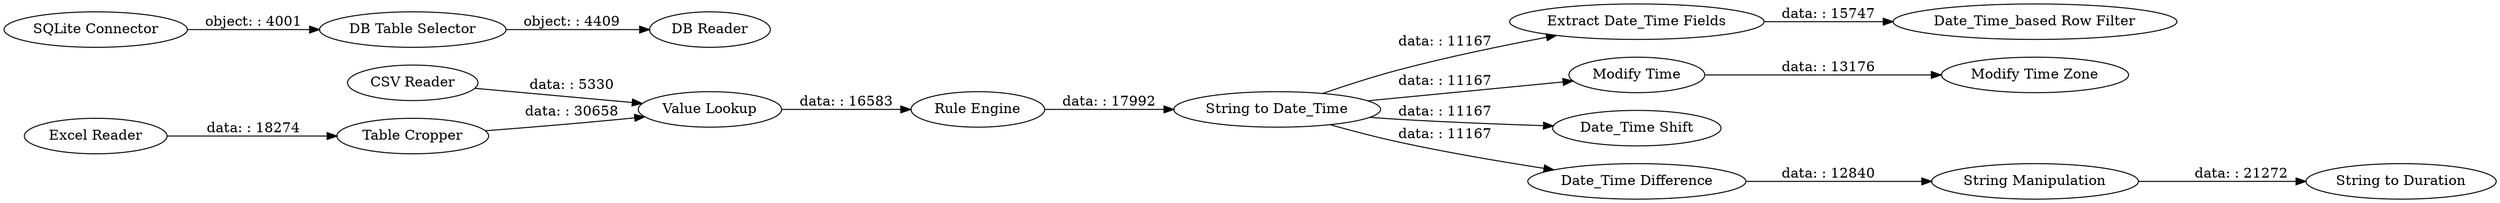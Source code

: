 digraph {
	"6257014118170169600_429" [label="Modify Time Zone"]
	"6257014118170169600_426" [label="String to Duration"]
	"6257014118170169600_424" [label="CSV Reader"]
	"6257014118170169600_272" [label="Rule Engine"]
	"6257014118170169600_273" [label="String to Date_Time"]
	"6257014118170169600_433" [label="Excel Reader"]
	"6257014118170169600_423" [label="Date_Time_based Row Filter"]
	"6257014118170169600_406" [label="SQLite Connector"]
	"6257014118170169600_422" [label="Extract Date_Time Fields"]
	"6257014118170169600_428" [label="Modify Time"]
	"6257014118170169600_271" [label="Value Lookup"]
	"6257014118170169600_421" [label="Date_Time Shift"]
	"6257014118170169600_425" [label="Date_Time Difference"]
	"6257014118170169600_403" [label="DB Table Selector"]
	"6257014118170169600_266" [label="Table Cropper"]
	"6257014118170169600_404" [label="DB Reader"]
	"6257014118170169600_427" [label="String Manipulation"]
	"6257014118170169600_271" -> "6257014118170169600_272" [label="data: : 16583"]
	"6257014118170169600_428" -> "6257014118170169600_429" [label="data: : 13176"]
	"6257014118170169600_273" -> "6257014118170169600_428" [label="data: : 11167"]
	"6257014118170169600_273" -> "6257014118170169600_425" [label="data: : 11167"]
	"6257014118170169600_422" -> "6257014118170169600_423" [label="data: : 15747"]
	"6257014118170169600_424" -> "6257014118170169600_271" [label="data: : 5330"]
	"6257014118170169600_406" -> "6257014118170169600_403" [label="object: : 4001"]
	"6257014118170169600_433" -> "6257014118170169600_266" [label="data: : 18274"]
	"6257014118170169600_425" -> "6257014118170169600_427" [label="data: : 12840"]
	"6257014118170169600_273" -> "6257014118170169600_422" [label="data: : 11167"]
	"6257014118170169600_266" -> "6257014118170169600_271" [label="data: : 30658"]
	"6257014118170169600_272" -> "6257014118170169600_273" [label="data: : 17992"]
	"6257014118170169600_427" -> "6257014118170169600_426" [label="data: : 21272"]
	"6257014118170169600_403" -> "6257014118170169600_404" [label="object: : 4409"]
	"6257014118170169600_273" -> "6257014118170169600_421" [label="data: : 11167"]
	rankdir=LR
}
